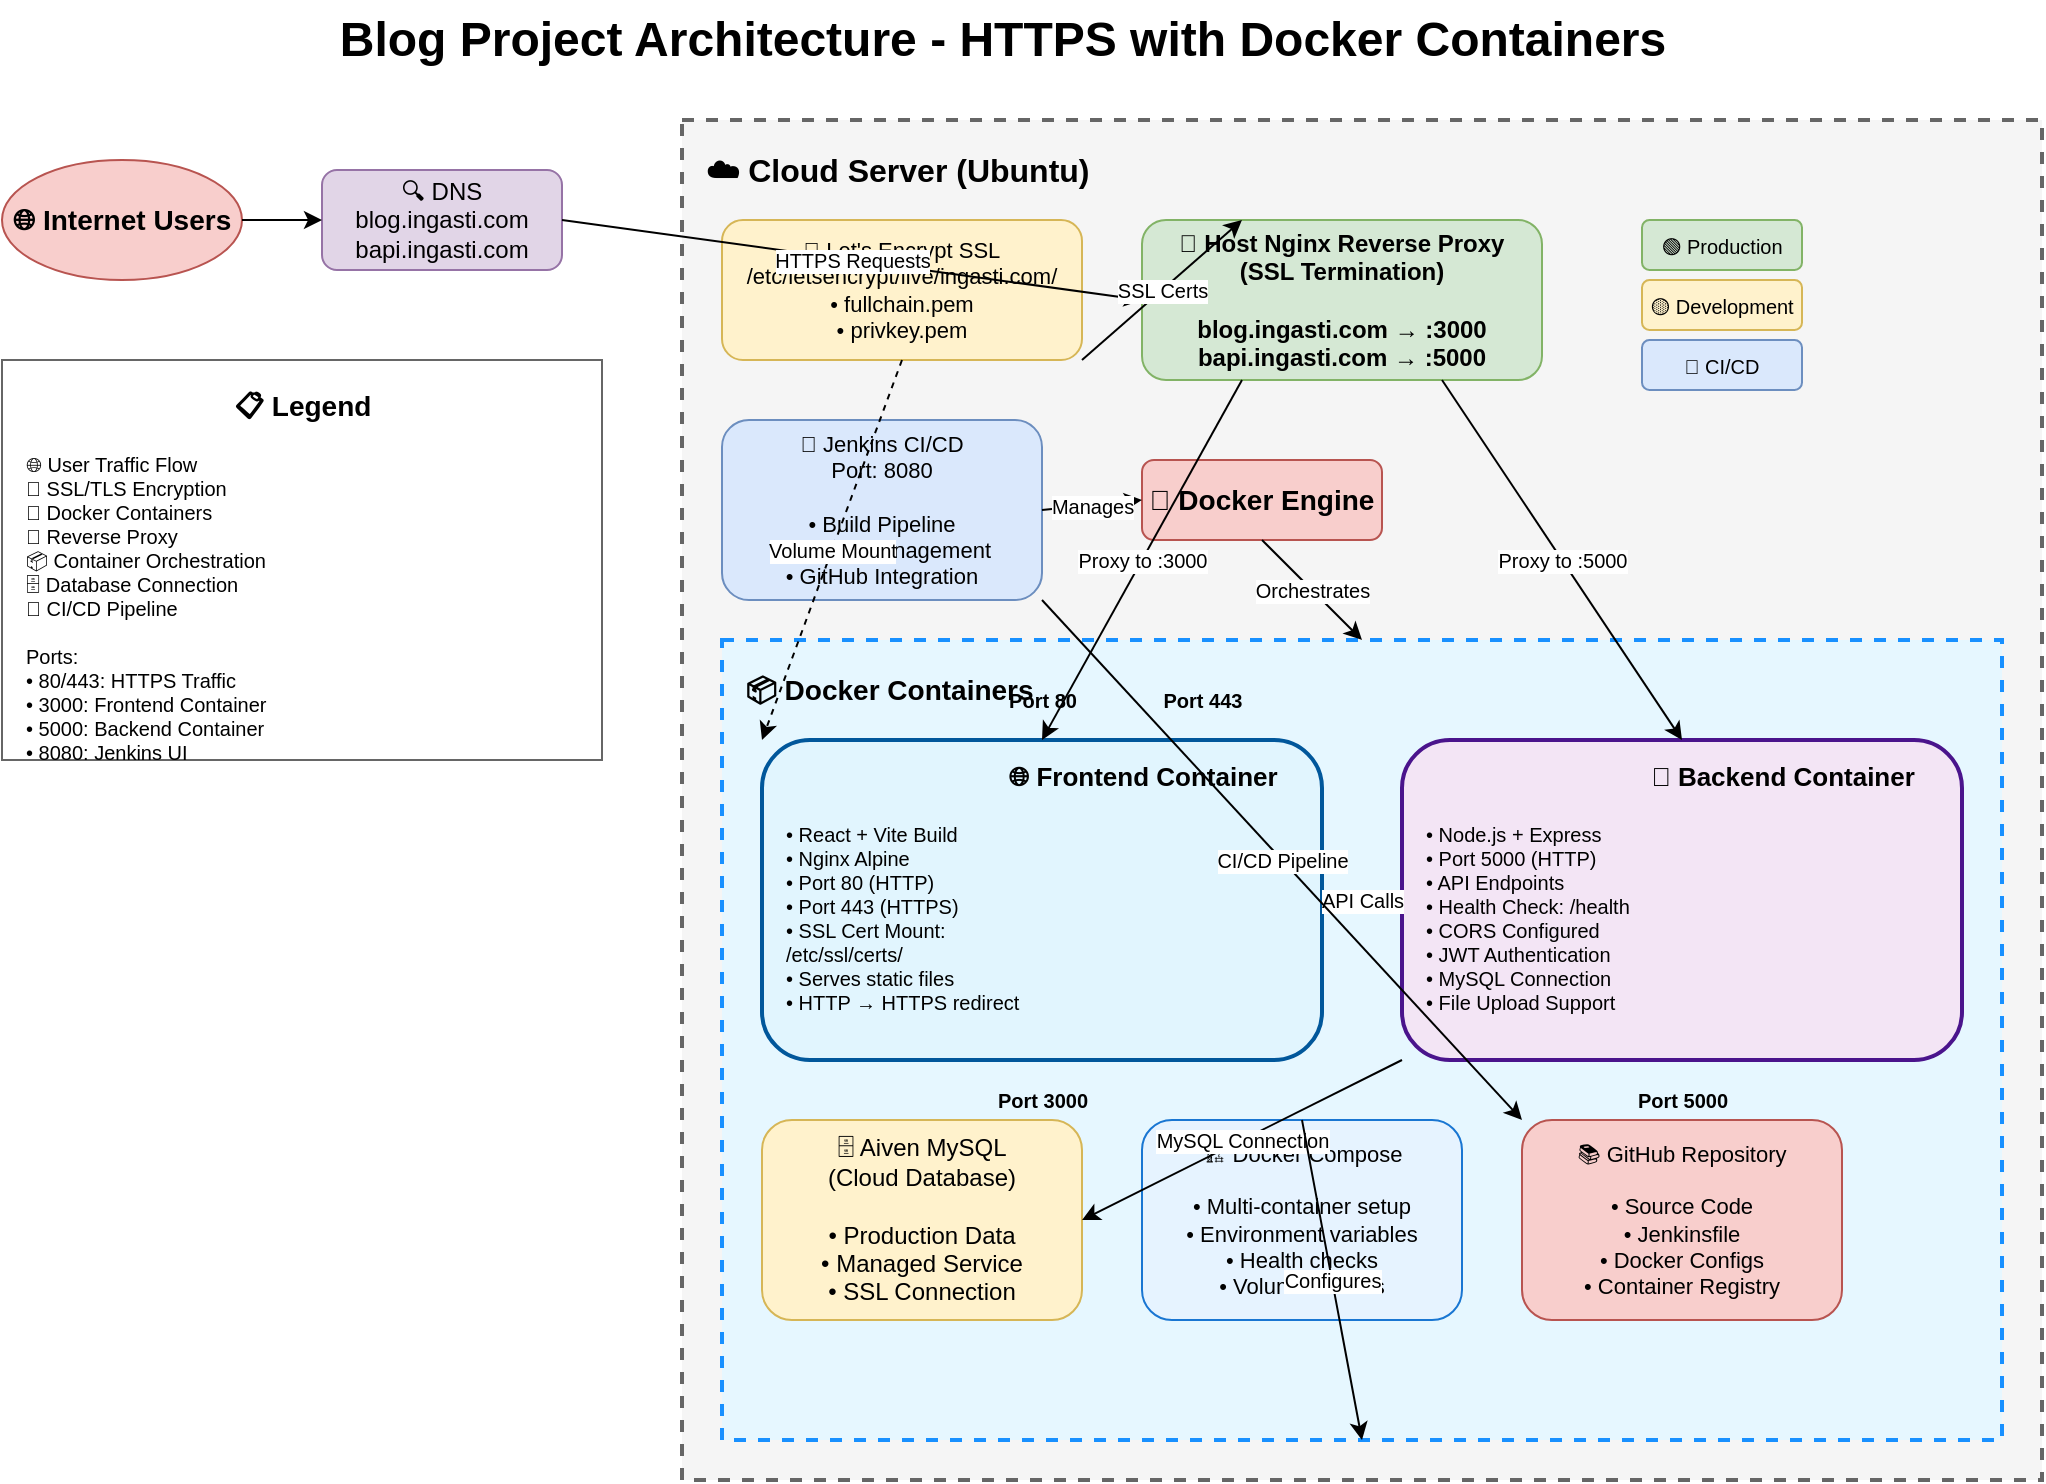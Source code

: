 <mxfile version="12.2.4" pages="1"><diagram name="Blog Architecture" id="blog-architecture"><mxGraphModel dx="42" dy="143" grid="1" gridSize="10" guides="1" tooltips="1" connect="1" arrows="1" fold="1" page="1" pageScale="1" pageWidth="1169" pageHeight="827" math="0" shadow="0"><root><mxCell id="0"/><mxCell id="1" parent="0"/><mxCell id="title" value="Blog Project Architecture - HTTPS with Docker Containers" style="text;strokeColor=none;fillColor=none;html=1;fontSize=24;fontStyle=1;verticalAlign=middle;align=center;" parent="1" vertex="1"><mxGeometry x="320" y="20" width="520" height="40" as="geometry"/></mxCell><mxCell id="internet" value="🌐 Internet Users" style="ellipse;whiteSpace=wrap;html=1;fillColor=#f8cecc;strokeColor=#b85450;fontSize=14;fontStyle=1;" parent="1" vertex="1"><mxGeometry x="80" y="100" width="120" height="60" as="geometry"/></mxCell><mxCell id="dns" value="🔍 DNS&#10;blog.ingasti.com&#10;bapi.ingasti.com" style="rounded=1;whiteSpace=wrap;html=1;fillColor=#e1d5e7;strokeColor=#9673a6;fontSize=12;" parent="1" vertex="1"><mxGeometry x="240" y="105" width="120" height="50" as="geometry"/></mxCell><mxCell id="server-box" value="" style="rounded=0;whiteSpace=wrap;html=1;fillColor=#f5f5f5;strokeColor=#666666;strokeWidth=2;dashed=1;" parent="1" vertex="1"><mxGeometry x="420" y="80" width="680" height="680" as="geometry"/></mxCell><mxCell id="server-title" value="☁️ Cloud Server (Ubuntu)" style="text;strokeColor=none;fillColor=none;html=1;fontSize=16;fontStyle=1;verticalAlign=middle;align=left;" parent="1" vertex="1"><mxGeometry x="430" y="90" width="200" height="30" as="geometry"/></mxCell><mxCell id="ssl-certs" value="🔐 Let's Encrypt SSL&#10;/etc/letsencrypt/live/ingasti.com/&#10;• fullchain.pem&#10;• privkey.pem" style="rounded=1;whiteSpace=wrap;html=1;fillColor=#fff2cc;strokeColor=#d6b656;fontSize=11;" parent="1" vertex="1"><mxGeometry x="440" y="130" width="180" height="70" as="geometry"/></mxCell><mxCell id="host-nginx" value="🔀 Host Nginx Reverse Proxy&#10;(SSL Termination)&#10;&#10;blog.ingasti.com → :3000&#10;bapi.ingasti.com → :5000" style="rounded=1;whiteSpace=wrap;html=1;fillColor=#d5e8d4;strokeColor=#82b366;fontSize=12;fontStyle=1;" parent="1" vertex="1"><mxGeometry x="650" y="130" width="200" height="80" as="geometry"/></mxCell><mxCell id="jenkins" value="🔧 Jenkins CI/CD&#10;Port: 8080&#10;&#10;• Build Pipeline&#10;• Docker Management&#10;• GitHub Integration" style="rounded=1;whiteSpace=wrap;html=1;fillColor=#dae8fc;strokeColor=#6c8ebf;fontSize=11;" parent="1" vertex="1"><mxGeometry x="440" y="230" width="160" height="90" as="geometry"/></mxCell><mxCell id="docker-engine" value="🐳 Docker Engine" style="rounded=1;whiteSpace=wrap;html=1;fillColor=#f8cecc;strokeColor=#b85450;fontSize=14;fontStyle=1;" parent="1" vertex="1"><mxGeometry x="650" y="250" width="120" height="40" as="geometry"/></mxCell><mxCell id="container-box" value="" style="rounded=0;whiteSpace=wrap;html=1;fillColor=#e6f7ff;strokeColor=#1890ff;strokeWidth=2;dashed=1;" parent="1" vertex="1"><mxGeometry x="440" y="340" width="640" height="400" as="geometry"/></mxCell><mxCell id="container-title" value="📦 Docker Containers" style="text;strokeColor=none;fillColor=none;html=1;fontSize=14;fontStyle=1;verticalAlign=middle;align=left;" parent="1" vertex="1"><mxGeometry x="450" y="350" width="150" height="30" as="geometry"/></mxCell><mxCell id="frontend-container" value="" style="rounded=1;whiteSpace=wrap;html=1;fillColor=#e1f5fe;strokeColor=#01579b;strokeWidth=2;" parent="1" vertex="1"><mxGeometry x="460" y="390" width="280" height="160" as="geometry"/></mxCell><mxCell id="frontend-title" value="🌐 Frontend Container" style="text;strokeColor=none;fillColor=none;html=1;fontSize=13;fontStyle=1;verticalAlign=middle;align=center;" parent="1" vertex="1"><mxGeometry x="580" y="395" width="140" height="25" as="geometry"/></mxCell><mxCell id="frontend-details" value="• React + Vite Build&#10;• Nginx Alpine&#10;• Port 80 (HTTP)&#10;• Port 443 (HTTPS)&#10;• SSL Cert Mount:&#10;  /etc/ssl/certs/&#10;• Serves static files&#10;• HTTP → HTTPS redirect" style="text;strokeColor=none;fillColor=none;html=1;fontSize=10;verticalAlign=top;align=left;" parent="1" vertex="1"><mxGeometry x="470" y="425" width="260" height="115" as="geometry"/></mxCell><mxCell id="backend-container" value="" style="rounded=1;whiteSpace=wrap;html=1;fillColor=#f3e5f5;strokeColor=#4a148c;strokeWidth=2;" parent="1" vertex="1"><mxGeometry x="780" y="390" width="280" height="160" as="geometry"/></mxCell><mxCell id="backend-title" value="🔧 Backend Container" style="text;strokeColor=none;fillColor=none;html=1;fontSize=13;fontStyle=1;verticalAlign=middle;align=center;" parent="1" vertex="1"><mxGeometry x="900" y="395" width="140" height="25" as="geometry"/></mxCell><mxCell id="backend-details" value="• Node.js + Express&#10;• Port 5000 (HTTP)&#10;• API Endpoints&#10;• Health Check: /health&#10;• CORS Configured&#10;• JWT Authentication&#10;• MySQL Connection&#10;• File Upload Support" style="text;strokeColor=none;fillColor=none;html=1;fontSize=10;verticalAlign=top;align=left;" parent="1" vertex="1"><mxGeometry x="790" y="425" width="260" height="115" as="geometry"/></mxCell><mxCell id="database" value="🗄️ Aiven MySQL&#10;(Cloud Database)&#10;&#10;• Production Data&#10;• Managed Service&#10;• SSL Connection" style="rounded=1;whiteSpace=wrap;html=1;fillColor=#fff2cc;strokeColor=#d6b656;fontSize=12;" parent="1" vertex="1"><mxGeometry x="460" y="580" width="160" height="100" as="geometry"/></mxCell><mxCell id="github" value="📚 GitHub Repository&#10;&#10;• Source Code&#10;• Jenkinsfile&#10;• Docker Configs&#10;• Container Registry" style="rounded=1;whiteSpace=wrap;html=1;fillColor=#f8cecc;strokeColor=#b85450;fontSize=11;" parent="1" vertex="1"><mxGeometry x="840" y="580" width="160" height="100" as="geometry"/></mxCell><mxCell id="docker-compose" value="🏗️ Docker Compose&#10;&#10;• Multi-container setup&#10;• Environment variables&#10;• Health checks&#10;• Volume mounts" style="rounded=1;whiteSpace=wrap;html=1;fillColor=#e6f3ff;strokeColor=#1976d2;fontSize=11;" parent="1" vertex="1"><mxGeometry x="650" y="580" width="160" height="100" as="geometry"/></mxCell><mxCell id="port-80" value="Port 80" style="text;strokeColor=none;fillColor=none;html=1;fontSize=10;fontStyle=1;verticalAlign=middle;align=center;rotation=0;" parent="1" vertex="1"><mxGeometry x="570" y="360" width="60" height="20" as="geometry"/></mxCell><mxCell id="port-443" value="Port 443" style="text;strokeColor=none;fillColor=none;html=1;fontSize=10;fontStyle=1;verticalAlign=middle;align=center;rotation=0;" parent="1" vertex="1"><mxGeometry x="650" y="360" width="60" height="20" as="geometry"/></mxCell><mxCell id="port-3000" value="Port 3000" style="text;strokeColor=none;fillColor=none;html=1;fontSize=10;fontStyle=1;verticalAlign=middle;align=center;rotation=0;" parent="1" vertex="1"><mxGeometry x="570" y="560" width="60" height="20" as="geometry"/></mxCell><mxCell id="port-5000" value="Port 5000" style="text;strokeColor=none;fillColor=none;html=1;fontSize=10;fontStyle=1;verticalAlign=middle;align=center;rotation=0;" parent="1" vertex="1"><mxGeometry x="890" y="560" width="60" height="20" as="geometry"/></mxCell><mxCell id="arrow1" value="" style="endArrow=classic;html=1;rounded=0;fontSize=12;entryX=0;entryY=0.5;entryDx=0;entryDy=0;exitX=1;exitY=0.5;exitDx=0;exitDy=0;" parent="1" source="internet" target="dns" edge="1"><mxGeometry width="50" height="50" relative="1" as="geometry"><mxPoint x="200" y="130" as="sourcePoint"/><mxPoint x="250" y="80" as="targetPoint"/></mxGeometry></mxCell><mxCell id="arrow2" value="HTTPS Requests" style="endArrow=classic;html=1;rounded=0;fontSize=10;entryX=0;entryY=0.5;entryDx=0;entryDy=0;exitX=1;exitY=0.5;exitDx=0;exitDy=0;" parent="1" source="dns" target="host-nginx" edge="1"><mxGeometry width="50" height="50" relative="1" as="geometry"><mxPoint x="360" y="130" as="sourcePoint"/><mxPoint x="410" y="80" as="targetPoint"/></mxGeometry></mxCell><mxCell id="arrow3" value="SSL Certs" style="endArrow=classic;html=1;rounded=0;fontSize=10;entryX=0.25;entryY=0;entryDx=0;entryDy=0;exitX=1;exitY=1;exitDx=0;exitDy=0;" parent="1" source="ssl-certs" target="host-nginx" edge="1"><mxGeometry width="50" height="50" relative="1" as="geometry"><mxPoint x="620" y="200" as="sourcePoint"/><mxPoint x="670" y="150" as="targetPoint"/></mxGeometry></mxCell><mxCell id="arrow4" value="Proxy to :3000" style="endArrow=classic;html=1;rounded=0;fontSize=10;entryX=0.5;entryY=0;entryDx=0;entryDy=0;exitX=0.25;exitY=1;exitDx=0;exitDy=0;" parent="1" source="host-nginx" target="frontend-container" edge="1"><mxGeometry width="50" height="50" relative="1" as="geometry"><mxPoint x="600" y="250" as="sourcePoint"/><mxPoint x="650" y="200" as="targetPoint"/></mxGeometry></mxCell><mxCell id="arrow5" value="Proxy to :5000" style="endArrow=classic;html=1;rounded=0;fontSize=10;entryX=0.5;entryY=0;entryDx=0;entryDy=0;exitX=0.75;exitY=1;exitDx=0;exitDy=0;" parent="1" source="host-nginx" target="backend-container" edge="1"><mxGeometry width="50" height="50" relative="1" as="geometry"><mxPoint x="800" y="250" as="sourcePoint"/><mxPoint x="850" y="200" as="targetPoint"/></mxGeometry></mxCell><mxCell id="arrow6" value="Manages" style="endArrow=classic;html=1;rounded=0;fontSize=10;entryX=0;entryY=0.5;entryDx=0;entryDy=0;exitX=1;exitY=0.5;exitDx=0;exitDy=0;" parent="1" source="jenkins" target="docker-engine" edge="1"><mxGeometry width="50" height="50" relative="1" as="geometry"><mxPoint x="600" y="275" as="sourcePoint"/><mxPoint x="650" y="225" as="targetPoint"/></mxGeometry></mxCell><mxCell id="arrow7" value="Orchestrates" style="endArrow=classic;html=1;rounded=0;fontSize=10;entryX=0.5;entryY=0;entryDx=0;entryDy=0;exitX=0.5;exitY=1;exitDx=0;exitDy=0;" parent="1" source="docker-engine" target="container-box" edge="1"><mxGeometry width="50" height="50" relative="1" as="geometry"><mxPoint x="710" y="290" as="sourcePoint"/><mxPoint x="760" y="240" as="targetPoint"/></mxGeometry></mxCell><mxCell id="arrow8" value="API Calls" style="endArrow=classic;html=1;rounded=0;fontSize=10;entryX=0;entryY=0.5;entryDx=0;entryDy=0;exitX=1;exitY=0.5;exitDx=0;exitDy=0;" parent="1" source="frontend-container" target="backend-container" edge="1"><mxGeometry width="50" height="50" relative="1" as="geometry"><mxPoint x="740" y="470" as="sourcePoint"/><mxPoint x="790" y="420" as="targetPoint"/></mxGeometry></mxCell><mxCell id="arrow9" value="MySQL Connection" style="endArrow=classic;html=1;rounded=0;fontSize=10;entryX=1;entryY=0.5;entryDx=0;entryDy=0;exitX=0;exitY=1;exitDx=0;exitDy=0;" parent="1" source="backend-container" target="database" edge="1"><mxGeometry width="50" height="50" relative="1" as="geometry"><mxPoint x="780" y="550" as="sourcePoint"/><mxPoint x="830" y="500" as="targetPoint"/></mxGeometry></mxCell><mxCell id="arrow10" value="CI/CD Pipeline" style="endArrow=classic;html=1;rounded=0;fontSize=10;entryX=0;entryY=0;entryDx=0;entryDy=0;exitX=1;exitY=1;exitDx=0;exitDy=0;" parent="1" source="jenkins" target="github" edge="1"><mxGeometry width="50" height="50" relative="1" as="geometry"><mxPoint x="600" y="320" as="sourcePoint"/><mxPoint x="650" y="270" as="targetPoint"/></mxGeometry></mxCell><mxCell id="arrow11" value="Configures" style="endArrow=classic;html=1;rounded=0;fontSize=10;entryX=0.5;entryY=1;entryDx=0;entryDy=0;exitX=0.5;exitY=0;exitDx=0;exitDy=0;" parent="1" source="docker-compose" target="container-box" edge="1"><mxGeometry width="50" height="50" relative="1" as="geometry"><mxPoint x="730" y="580" as="sourcePoint"/><mxPoint x="780" y="530" as="targetPoint"/></mxGeometry></mxCell><mxCell id="arrow12" value="Volume Mount" style="endArrow=classic;html=1;rounded=0;fontSize=10;entryX=0;entryY=0;entryDx=0;entryDy=0;exitX=0.5;exitY=1;exitDx=0;exitDy=0;dashed=1;" parent="1" source="ssl-certs" target="frontend-container" edge="1"><mxGeometry width="50" height="50" relative="1" as="geometry"><mxPoint x="530" y="200" as="sourcePoint"/><mxPoint x="580" y="150" as="targetPoint"/></mxGeometry></mxCell><mxCell id="legend-box" value="" style="rounded=0;whiteSpace=wrap;html=1;fillColor=#ffffff;strokeColor=#666666;strokeWidth=1;" parent="1" vertex="1"><mxGeometry x="80" y="200" width="300" height="200" as="geometry"/></mxCell><mxCell id="legend-title" value="📋 Legend" style="text;strokeColor=none;fillColor=none;html=1;fontSize=14;fontStyle=1;verticalAlign=middle;align=center;" parent="1" vertex="1"><mxGeometry x="180" y="210" width="100" height="25" as="geometry"/></mxCell><mxCell id="legend-content" value="🌐 User Traffic Flow&#10;🔐 SSL/TLS Encryption&#10;🐳 Docker Containers&#10;🔀 Reverse Proxy&#10;📦 Container Orchestration&#10;🗄️ Database Connection&#10;🔧 CI/CD Pipeline&#10;&#10;Ports:&#10;• 80/443: HTTPS Traffic&#10;• 3000: Frontend Container&#10;• 5000: Backend Container&#10;• 8080: Jenkins UI" style="text;strokeColor=none;fillColor=none;html=1;fontSize=10;verticalAlign=top;align=left;" parent="1" vertex="1"><mxGeometry x="90" y="240" width="280" height="150" as="geometry"/></mxCell><mxCell id="env-prod" value="🟢 Production" style="rounded=1;whiteSpace=wrap;html=1;fillColor=#d5e8d4;strokeColor=#82b366;fontSize=10;" parent="1" vertex="1"><mxGeometry x="900" y="130" width="80" height="25" as="geometry"/></mxCell><mxCell id="env-dev" value="🟡 Development" style="rounded=1;whiteSpace=wrap;html=1;fillColor=#fff2cc;strokeColor=#d6b656;fontSize=10;" parent="1" vertex="1"><mxGeometry x="900" y="160" width="80" height="25" as="geometry"/></mxCell><mxCell id="env-ci" value="🔵 CI/CD" style="rounded=1;whiteSpace=wrap;html=1;fillColor=#dae8fc;strokeColor=#6c8ebf;fontSize=10;" parent="1" vertex="1"><mxGeometry x="900" y="190" width="80" height="25" as="geometry"/></mxCell></root></mxGraphModel></diagram></mxfile>